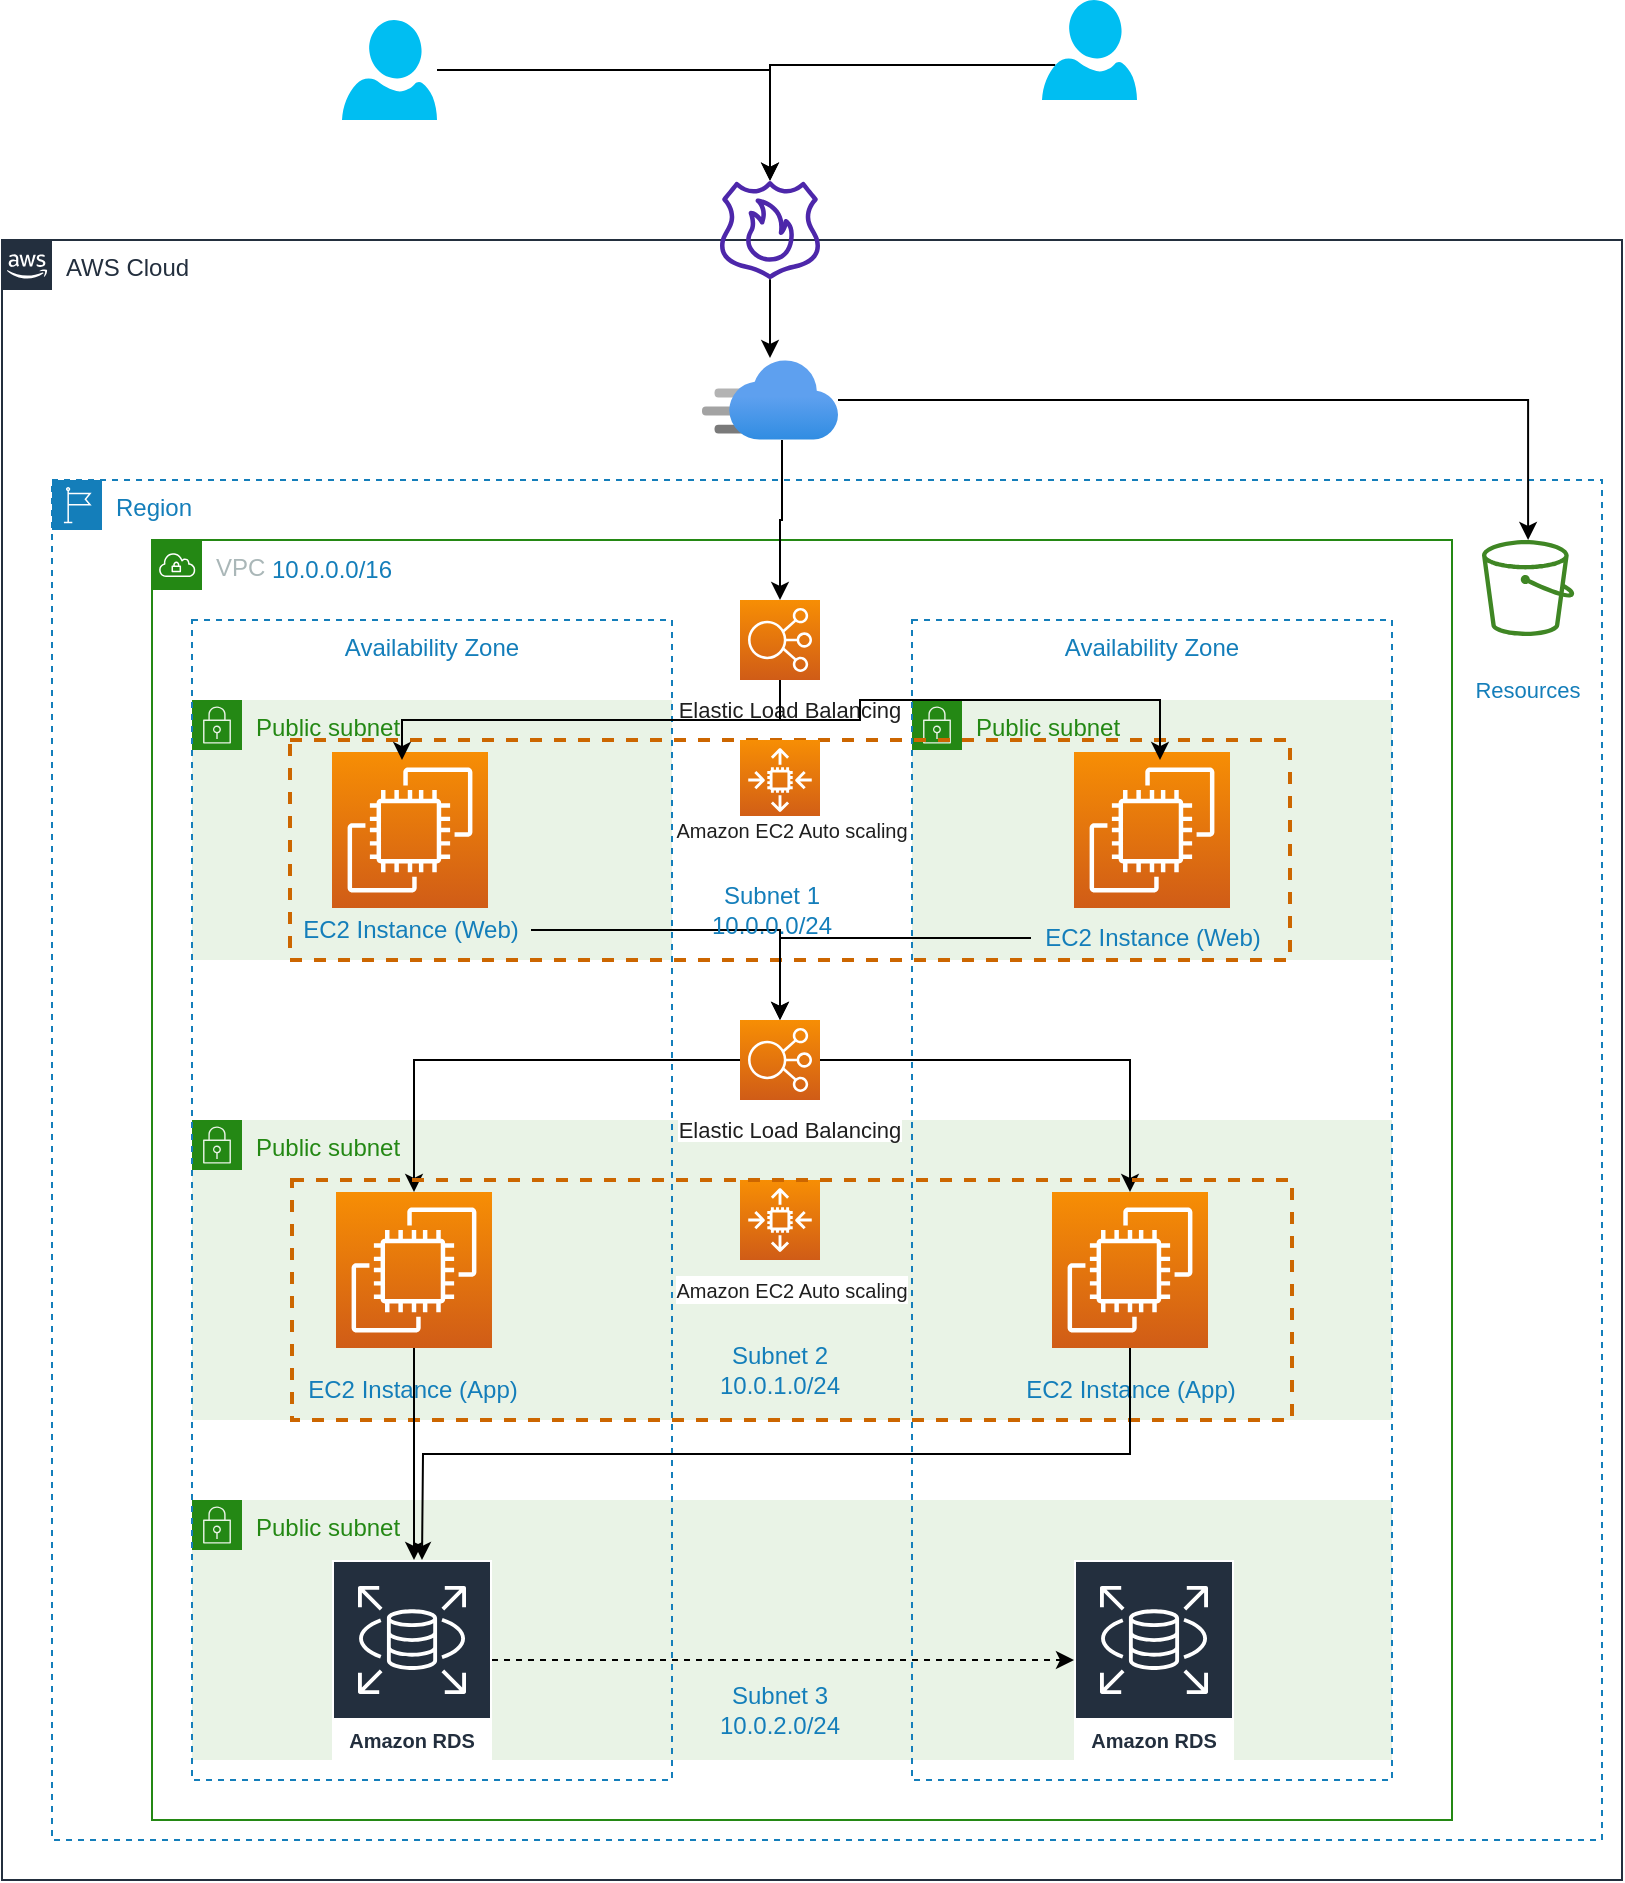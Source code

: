 <mxfile version="20.7.4" type="device"><diagram id="ggspzYH_KVCiO1QB8F7Z" name="Page-1"><mxGraphModel dx="1114" dy="1722" grid="1" gridSize="10" guides="1" tooltips="1" connect="1" arrows="1" fold="1" page="1" pageScale="1" pageWidth="850" pageHeight="1100" math="0" shadow="0"><root><mxCell id="0"/><mxCell id="1" parent="0"/><mxCell id="02P-YWUzhrc92U5afzBy-93" value="" style="group" vertex="1" connectable="0" parent="1"><mxGeometry x="30" y="-1080" width="810" height="940" as="geometry"/></mxCell><mxCell id="02P-YWUzhrc92U5afzBy-2" value="AWS Cloud" style="points=[[0,0],[0.25,0],[0.5,0],[0.75,0],[1,0],[1,0.25],[1,0.5],[1,0.75],[1,1],[0.75,1],[0.5,1],[0.25,1],[0,1],[0,0.75],[0,0.5],[0,0.25]];outlineConnect=0;gradientColor=none;html=1;whiteSpace=wrap;fontSize=12;fontStyle=0;container=0;pointerEvents=0;collapsible=0;recursiveResize=0;shape=mxgraph.aws4.group;grIcon=mxgraph.aws4.group_aws_cloud_alt;strokeColor=#232F3E;fillColor=none;verticalAlign=top;align=left;spacingLeft=30;fontColor=#232F3E;dashed=0;movable=1;resizable=1;rotatable=1;deletable=1;editable=1;connectable=1;" vertex="1" parent="02P-YWUzhrc92U5afzBy-93"><mxGeometry y="120" width="810" height="820" as="geometry"/></mxCell><mxCell id="02P-YWUzhrc92U5afzBy-67" value="" style="sketch=0;outlineConnect=0;fontColor=#232F3E;gradientColor=none;fillColor=#4D27AA;strokeColor=none;dashed=0;verticalLabelPosition=bottom;verticalAlign=top;align=center;html=1;fontSize=12;fontStyle=0;aspect=fixed;pointerEvents=1;shape=mxgraph.aws4.route_53_resolver_dns_firewall;fontFamily=Helvetica;movable=1;resizable=1;rotatable=1;deletable=1;editable=1;connectable=1;" vertex="1" parent="02P-YWUzhrc92U5afzBy-93"><mxGeometry x="359" y="90" width="50" height="50" as="geometry"/></mxCell><mxCell id="02P-YWUzhrc92U5afzBy-72" style="edgeStyle=orthogonalEdgeStyle;rounded=0;orthogonalLoop=1;jettySize=auto;html=1;fontFamily=Helvetica;fontSize=12;fontColor=#147EBA;movable=1;resizable=1;rotatable=1;deletable=1;editable=1;connectable=1;" edge="1" parent="02P-YWUzhrc92U5afzBy-93" source="02P-YWUzhrc92U5afzBy-68" target="02P-YWUzhrc92U5afzBy-67"><mxGeometry relative="1" as="geometry"/></mxCell><mxCell id="02P-YWUzhrc92U5afzBy-68" value="&lt;span style=&quot;color: rgba(0, 0, 0, 0); font-family: monospace; font-size: 0px; text-align: start;&quot;&gt;%3CmxGraphModel%3E%3Croot%3E%3CmxCell%20id%3D%220%22%2F%3E%3CmxCell%20id%3D%221%22%20parent%3D%220%22%2F%3E%3CmxCell%20id%3D%222%22%20value%3D%22Subnet%201%26lt%3Bbr%26gt%3B10.0.0.0%2F24%22%20style%3D%22text%3BstrokeColor%3Dnone%3Balign%3Dcenter%3BfillColor%3Dnone%3Bhtml%3D1%3BverticalAlign%3Dmiddle%3BwhiteSpace%3Dwrap%3Brounded%3D0%3Bdashed%3D1%3BfontFamily%3DHelvetica%3BfontSize%3D12%3BfontColor%3D%23147EBA%3B%22%20vertex%3D%221%22%20parent%3D%221%22%3E%3CmxGeometry%20x%3D%22340%22%20y%3D%22250%22%20width%3D%22140%22%20height%3D%2230%22%20as%3D%22geometry%22%2F%3E%3C%2FmxCell%3E%3C%2Froot%3E%3C%2FmxGraphModel%3E&lt;/span&gt;" style="verticalLabelPosition=bottom;html=1;verticalAlign=top;align=center;strokeColor=none;fillColor=#00BEF2;shape=mxgraph.azure.user;dashed=1;fontFamily=Helvetica;fontSize=12;fontColor=#147EBA;movable=1;resizable=1;rotatable=1;deletable=1;editable=1;connectable=1;" vertex="1" parent="02P-YWUzhrc92U5afzBy-93"><mxGeometry x="170" y="10" width="47.5" height="50" as="geometry"/></mxCell><mxCell id="02P-YWUzhrc92U5afzBy-71" style="edgeStyle=orthogonalEdgeStyle;rounded=0;orthogonalLoop=1;jettySize=auto;html=1;exitX=0.14;exitY=0.65;exitDx=0;exitDy=0;exitPerimeter=0;fontFamily=Helvetica;fontSize=12;fontColor=#147EBA;movable=1;resizable=1;rotatable=1;deletable=1;editable=1;connectable=1;" edge="1" parent="02P-YWUzhrc92U5afzBy-93" source="02P-YWUzhrc92U5afzBy-69" target="02P-YWUzhrc92U5afzBy-67"><mxGeometry relative="1" as="geometry"/></mxCell><mxCell id="02P-YWUzhrc92U5afzBy-69" value="&lt;span style=&quot;color: rgba(0, 0, 0, 0); font-family: monospace; font-size: 0px; text-align: start;&quot;&gt;%3CmxGraphModel%3E%3Croot%3E%3CmxCell%20id%3D%220%22%2F%3E%3CmxCell%20id%3D%221%22%20parent%3D%220%22%2F%3E%3CmxCell%20id%3D%222%22%20value%3D%22Subnet%201%26lt%3Bbr%26gt%3B10.0.0.0%2F24%22%20style%3D%22text%3BstrokeColor%3Dnone%3Balign%3Dcenter%3BfillColor%3Dnone%3Bhtml%3D1%3BverticalAlign%3Dmiddle%3BwhiteSpace%3Dwrap%3Brounded%3D0%3Bdashed%3D1%3BfontFamily%3DHelvetica%3BfontSize%3D12%3BfontColor%3D%23147EBA%3B%22%20vertex%3D%221%22%20parent%3D%221%22%3E%3CmxGeometry%20x%3D%22340%22%20y%3D%22250%22%20width%3D%22140%22%20height%3D%2230%22%20as%3D%22geometry%22%2F%3E%3C%2FmxCell%3E%3C%2Froot%3E%3C%2FmxGraphModel%3E&lt;/span&gt;" style="verticalLabelPosition=bottom;html=1;verticalAlign=top;align=center;strokeColor=none;fillColor=#00BEF2;shape=mxgraph.azure.user;dashed=1;fontFamily=Helvetica;fontSize=12;fontColor=#147EBA;movable=1;resizable=1;rotatable=1;deletable=1;editable=1;connectable=1;" vertex="1" parent="02P-YWUzhrc92U5afzBy-93"><mxGeometry x="520" width="47.5" height="50" as="geometry"/></mxCell><mxCell id="02P-YWUzhrc92U5afzBy-4" value="Region" style="points=[[0,0],[0.25,0],[0.5,0],[0.75,0],[1,0],[1,0.25],[1,0.5],[1,0.75],[1,1],[0.75,1],[0.5,1],[0.25,1],[0,1],[0,0.75],[0,0.5],[0,0.25]];outlineConnect=0;gradientColor=none;html=1;whiteSpace=wrap;fontSize=12;fontStyle=0;container=1;pointerEvents=0;collapsible=0;recursiveResize=0;shape=mxgraph.aws4.group;grIcon=mxgraph.aws4.group_region;strokeColor=#147EBA;fillColor=none;verticalAlign=top;align=left;spacingLeft=30;fontColor=#147EBA;dashed=1;movable=1;resizable=1;rotatable=1;deletable=1;editable=1;connectable=1;" vertex="1" parent="02P-YWUzhrc92U5afzBy-93"><mxGeometry x="25" y="240" width="775" height="680" as="geometry"/></mxCell><mxCell id="02P-YWUzhrc92U5afzBy-3" value="VPC" style="points=[[0,0],[0.25,0],[0.5,0],[0.75,0],[1,0],[1,0.25],[1,0.5],[1,0.75],[1,1],[0.75,1],[0.5,1],[0.25,1],[0,1],[0,0.75],[0,0.5],[0,0.25]];outlineConnect=0;gradientColor=none;html=1;whiteSpace=wrap;fontSize=12;fontStyle=0;container=1;pointerEvents=0;collapsible=0;recursiveResize=0;shape=mxgraph.aws4.group;grIcon=mxgraph.aws4.group_vpc;strokeColor=#248814;fillColor=none;verticalAlign=top;align=left;spacingLeft=30;fontColor=#AAB7B8;dashed=0;movable=1;resizable=1;rotatable=1;deletable=1;editable=1;connectable=1;" vertex="1" parent="02P-YWUzhrc92U5afzBy-4"><mxGeometry x="50" y="30" width="650" height="640" as="geometry"/></mxCell><mxCell id="02P-YWUzhrc92U5afzBy-75" value="&lt;span style=&quot;color: rgba(0, 0, 0, 0); font-family: monospace; font-size: 0px; text-align: start;&quot;&gt;%3CmxGraphModel%3E%3Croot%3E%3CmxCell%20id%3D%220%22%2F%3E%3CmxCell%20id%3D%221%22%20parent%3D%220%22%2F%3E%3CmxCell%20id%3D%222%22%20value%3D%22%26lt%3Bspan%20style%3D%26quot%3Bcolor%3A%20rgb(31%2C%2031%2C%2031)%3B%20font-family%3A%20%26amp%3Bquot%3BSource%20Sans%20Pro%26amp%3Bquot%3B%2C%20Arial%2C%20sans-serif%3B%20text-align%3A%20left%3B%20background-color%3A%20rgb(255%2C%20255%2C%20255)%3B%26quot%3B%26gt%3B%26lt%3Bfont%20style%3D%26quot%3Bfont-size%3A%2010px%3B%26quot%3B%26gt%3BAmazon%20EC2%20Auto%20scaling%26lt%3B%2Ffont%26gt%3B%26lt%3B%2Fspan%26gt%3B%22%20style%3D%22text%3BstrokeColor%3Dnone%3Balign%3Dcenter%3BfillColor%3Dnone%3Bhtml%3D1%3BverticalAlign%3Dmiddle%3BwhiteSpace%3Dwrap%3Brounded%3D0%3Bdashed%3D1%3BfontFamily%3DHelvetica%3BfontSize%3D12%3BfontColor%3D%23147EBA%3B%22%20vertex%3D%221%22%20parent%3D%221%22%3E%3CmxGeometry%20x%3D%22340%22%20y%3D%22300%22%20width%3D%22150%22%20height%3D%2230%22%20as%3D%22geometry%22%2F%3E%3C%2FmxCell%3E%3C%2Froot%3E%3C%2FmxGraphModel%3E&lt;/span&gt;&lt;span style=&quot;color: rgb(31, 31, 31); font-family: &amp;quot;Source Sans Pro&amp;quot;, Arial, sans-serif; text-align: start; background-color: rgb(255, 255, 255); font-size: 11px;&quot;&gt;Elastic Load Balancing&lt;/span&gt;" style="text;strokeColor=none;align=center;fillColor=none;html=1;verticalAlign=middle;whiteSpace=wrap;rounded=0;dashed=1;fontFamily=Helvetica;fontSize=12;fontColor=#147EBA;movable=1;resizable=1;rotatable=1;deletable=1;editable=1;connectable=1;" vertex="1" parent="02P-YWUzhrc92U5afzBy-3"><mxGeometry x="244" y="70" width="150" height="30" as="geometry"/></mxCell><mxCell id="02P-YWUzhrc92U5afzBy-63" value="Public subnet" style="points=[[0,0],[0.25,0],[0.5,0],[0.75,0],[1,0],[1,0.25],[1,0.5],[1,0.75],[1,1],[0.75,1],[0.5,1],[0.25,1],[0,1],[0,0.75],[0,0.5],[0,0.25]];outlineConnect=0;gradientColor=none;html=1;whiteSpace=wrap;fontSize=12;fontStyle=0;container=1;pointerEvents=0;collapsible=0;recursiveResize=0;shape=mxgraph.aws4.group;grIcon=mxgraph.aws4.group_security_group;grStroke=0;strokeColor=#248814;fillColor=#E9F3E6;verticalAlign=top;align=left;spacingLeft=30;fontColor=#248814;dashed=0;fontFamily=Helvetica;movable=1;resizable=1;rotatable=1;deletable=1;editable=1;connectable=1;" vertex="1" parent="02P-YWUzhrc92U5afzBy-3"><mxGeometry x="20" y="480" width="600" height="130" as="geometry"/></mxCell><mxCell id="02P-YWUzhrc92U5afzBy-64" value="Subnet 3&lt;br&gt;10.0.2.0/24" style="text;strokeColor=none;align=center;fillColor=none;html=1;verticalAlign=middle;whiteSpace=wrap;rounded=0;dashed=1;fontFamily=Helvetica;fontSize=12;fontColor=#147EBA;movable=1;resizable=1;rotatable=1;deletable=1;editable=1;connectable=1;" vertex="1" parent="02P-YWUzhrc92U5afzBy-63"><mxGeometry x="224" y="90" width="140" height="30" as="geometry"/></mxCell><mxCell id="02P-YWUzhrc92U5afzBy-62" value="Public subnet" style="points=[[0,0],[0.25,0],[0.5,0],[0.75,0],[1,0],[1,0.25],[1,0.5],[1,0.75],[1,1],[0.75,1],[0.5,1],[0.25,1],[0,1],[0,0.75],[0,0.5],[0,0.25]];outlineConnect=0;gradientColor=none;html=1;whiteSpace=wrap;fontSize=12;fontStyle=0;container=1;pointerEvents=0;collapsible=0;recursiveResize=0;shape=mxgraph.aws4.group;grIcon=mxgraph.aws4.group_security_group;grStroke=0;strokeColor=#248814;fillColor=#E9F3E6;verticalAlign=top;align=left;spacingLeft=30;fontColor=#248814;dashed=0;fontFamily=Helvetica;movable=1;resizable=1;rotatable=1;deletable=1;editable=1;connectable=1;" vertex="1" parent="02P-YWUzhrc92U5afzBy-3"><mxGeometry x="20" y="290" width="600" height="150" as="geometry"/></mxCell><mxCell id="02P-YWUzhrc92U5afzBy-76" value="&lt;span style=&quot;color: rgba(0, 0, 0, 0); font-family: monospace; font-size: 0px; text-align: start;&quot;&gt;%3CmxGraphModel%3E%3Croot%3E%3CmxCell%20id%3D%220%22%2F%3E%3CmxCell%20id%3D%221%22%20parent%3D%220%22%2F%3E%3CmxCell%20id%3D%222%22%20value%3D%22%26lt%3Bspan%20style%3D%26quot%3Bcolor%3A%20rgb(31%2C%2031%2C%2031)%3B%20font-family%3A%20%26amp%3Bquot%3BSource%20Sans%20Pro%26amp%3Bquot%3B%2C%20Arial%2C%20sans-serif%3B%20text-align%3A%20left%3B%20background-color%3A%20rgb(255%2C%20255%2C%20255)%3B%26quot%3B%26gt%3B%26lt%3Bfont%20style%3D%26quot%3Bfont-size%3A%2010px%3B%26quot%3B%26gt%3BAmazon%20EC2%20Auto%20scaling%26lt%3B%2Ffont%26gt%3B%26lt%3B%2Fspan%26gt%3B%22%20style%3D%22text%3BstrokeColor%3Dnone%3Balign%3Dcenter%3BfillColor%3Dnone%3Bhtml%3D1%3BverticalAlign%3Dmiddle%3BwhiteSpace%3Dwrap%3Brounded%3D0%3Bdashed%3D1%3BfontFamily%3DHelvetica%3BfontSize%3D12%3BfontColor%3D%23147EBA%3B%22%20vertex%3D%221%22%20parent%3D%221%22%3E%3CmxGeometry%20x%3D%22340%22%20y%3D%22300%22%20width%3D%22150%22%20height%3D%2230%22%20as%3D%22geometry%22%2F%3E%3C%2FmxCell%3E%3C%2Froot%3E%3C%2FmxGraphModel%3E&lt;/span&gt;&lt;span style=&quot;color: rgb(31, 31, 31); font-family: &amp;quot;Source Sans Pro&amp;quot;, Arial, sans-serif; text-align: start; background-color: rgb(255, 255, 255); font-size: 11px;&quot;&gt;Elastic Load Balancing&lt;/span&gt;" style="text;strokeColor=none;align=center;fillColor=none;html=1;verticalAlign=middle;whiteSpace=wrap;rounded=0;dashed=1;fontFamily=Helvetica;fontSize=12;fontColor=#147EBA;movable=1;resizable=1;rotatable=1;deletable=1;editable=1;connectable=1;" vertex="1" parent="02P-YWUzhrc92U5afzBy-62"><mxGeometry x="224" y="-10" width="150" height="30" as="geometry"/></mxCell><mxCell id="02P-YWUzhrc92U5afzBy-32" value="Public subnet" style="points=[[0,0],[0.25,0],[0.5,0],[0.75,0],[1,0],[1,0.25],[1,0.5],[1,0.75],[1,1],[0.75,1],[0.5,1],[0.25,1],[0,1],[0,0.75],[0,0.5],[0,0.25]];outlineConnect=0;gradientColor=none;html=1;whiteSpace=wrap;fontSize=12;fontStyle=0;container=1;pointerEvents=0;collapsible=0;recursiveResize=0;shape=mxgraph.aws4.group;grIcon=mxgraph.aws4.group_security_group;grStroke=0;strokeColor=#248814;fillColor=#E9F3E6;verticalAlign=top;align=left;spacingLeft=30;fontColor=#248814;dashed=0;labelBackgroundColor=none;movable=1;resizable=1;rotatable=1;deletable=1;editable=1;connectable=1;" vertex="1" parent="02P-YWUzhrc92U5afzBy-3"><mxGeometry x="380" y="80" width="240" height="130" as="geometry"/></mxCell><mxCell id="02P-YWUzhrc92U5afzBy-26" value="Public subnet" style="points=[[0,0],[0.25,0],[0.5,0],[0.75,0],[1,0],[1,0.25],[1,0.5],[1,0.75],[1,1],[0.75,1],[0.5,1],[0.25,1],[0,1],[0,0.75],[0,0.5],[0,0.25]];outlineConnect=0;gradientColor=none;html=1;whiteSpace=wrap;fontSize=12;fontStyle=0;container=1;pointerEvents=0;collapsible=0;recursiveResize=0;shape=mxgraph.aws4.group;grIcon=mxgraph.aws4.group_security_group;grStroke=0;strokeColor=#248814;fillColor=#E9F3E6;verticalAlign=top;align=left;spacingLeft=30;fontColor=#248814;dashed=0;labelBackgroundColor=none;movable=1;resizable=1;rotatable=1;deletable=1;editable=1;connectable=1;" vertex="1" parent="02P-YWUzhrc92U5afzBy-3"><mxGeometry x="20" y="80" width="240" height="130" as="geometry"/></mxCell><mxCell id="02P-YWUzhrc92U5afzBy-7" value="Availability Zone" style="fillColor=none;strokeColor=#147EBA;dashed=1;verticalAlign=top;fontStyle=0;fontColor=#147EBA;movable=1;resizable=1;rotatable=1;deletable=1;editable=1;connectable=1;" vertex="1" parent="02P-YWUzhrc92U5afzBy-3"><mxGeometry x="20" y="40" width="240" height="580" as="geometry"/></mxCell><mxCell id="02P-YWUzhrc92U5afzBy-11" value="Availability Zone" style="fillColor=none;strokeColor=#147EBA;dashed=1;verticalAlign=top;fontStyle=0;fontColor=#147EBA;movable=1;resizable=1;rotatable=1;deletable=1;editable=1;connectable=1;" vertex="1" parent="02P-YWUzhrc92U5afzBy-3"><mxGeometry x="380" y="40" width="240" height="580" as="geometry"/></mxCell><mxCell id="02P-YWUzhrc92U5afzBy-16" value="&lt;h4 style=&quot;font-size: 13px;&quot;&gt;&lt;br style=&quot;font-size: 13px;&quot;&gt;&lt;/h4&gt;" style="sketch=0;points=[[0,0,0],[0.25,0,0],[0.5,0,0],[0.75,0,0],[1,0,0],[0,1,0],[0.25,1,0],[0.5,1,0],[0.75,1,0],[1,1,0],[0,0.25,0],[0,0.5,0],[0,0.75,0],[1,0.25,0],[1,0.5,0],[1,0.75,0]];outlineConnect=0;fontColor=#232F3E;gradientColor=#F78E04;gradientDirection=north;fillColor=#D05C17;strokeColor=#ffffff;dashed=0;verticalLabelPosition=bottom;verticalAlign=top;align=center;html=1;fontSize=13;fontStyle=0;aspect=fixed;shape=mxgraph.aws4.resourceIcon;resIcon=mxgraph.aws4.ec2;labelBackgroundColor=none;movable=1;resizable=1;rotatable=1;deletable=1;editable=1;connectable=1;" vertex="1" parent="02P-YWUzhrc92U5afzBy-3"><mxGeometry x="90" y="106" width="78" height="78" as="geometry"/></mxCell><mxCell id="02P-YWUzhrc92U5afzBy-22" value="" style="sketch=0;points=[[0,0,0],[0.25,0,0],[0.5,0,0],[0.75,0,0],[1,0,0],[0,1,0],[0.25,1,0],[0.5,1,0],[0.75,1,0],[1,1,0],[0,0.25,0],[0,0.5,0],[0,0.75,0],[1,0.25,0],[1,0.5,0],[1,0.75,0]];outlineConnect=0;fontColor=#232F3E;gradientColor=#F78E04;gradientDirection=north;fillColor=#D05C17;strokeColor=#ffffff;dashed=0;verticalLabelPosition=bottom;verticalAlign=top;align=center;html=1;fontSize=12;fontStyle=0;aspect=fixed;shape=mxgraph.aws4.resourceIcon;resIcon=mxgraph.aws4.ec2;movable=1;resizable=1;rotatable=1;deletable=1;editable=1;connectable=1;" vertex="1" parent="02P-YWUzhrc92U5afzBy-3"><mxGeometry x="461" y="106" width="78" height="78" as="geometry"/></mxCell><mxCell id="02P-YWUzhrc92U5afzBy-84" style="edgeStyle=orthogonalEdgeStyle;rounded=0;orthogonalLoop=1;jettySize=auto;html=1;fontFamily=Helvetica;fontSize=11;fontColor=#147EBA;" edge="1" parent="02P-YWUzhrc92U5afzBy-3" source="02P-YWUzhrc92U5afzBy-33" target="02P-YWUzhrc92U5afzBy-59"><mxGeometry relative="1" as="geometry"/></mxCell><mxCell id="02P-YWUzhrc92U5afzBy-33" value="EC2 Instance (Web)" style="text;strokeColor=none;align=center;fillColor=none;html=1;verticalAlign=middle;whiteSpace=wrap;rounded=0;dashed=1;fontFamily=Helvetica;fontSize=12;fontColor=#147EBA;movable=1;resizable=1;rotatable=1;deletable=1;editable=1;connectable=1;" vertex="1" parent="02P-YWUzhrc92U5afzBy-3"><mxGeometry x="68.5" y="180" width="121" height="30" as="geometry"/></mxCell><mxCell id="02P-YWUzhrc92U5afzBy-35" value="EC2 Instance (Web)" style="text;strokeColor=none;align=center;fillColor=none;html=1;verticalAlign=middle;whiteSpace=wrap;rounded=0;dashed=1;fontFamily=Helvetica;fontSize=12;fontColor=#147EBA;movable=1;resizable=1;rotatable=1;deletable=1;editable=1;connectable=1;" vertex="1" parent="02P-YWUzhrc92U5afzBy-3"><mxGeometry x="439.5" y="184" width="121" height="30" as="geometry"/></mxCell><mxCell id="02P-YWUzhrc92U5afzBy-40" value="EC2 Instance (App)" style="text;strokeColor=none;align=center;fillColor=none;html=1;verticalAlign=middle;whiteSpace=wrap;rounded=0;dashed=1;fontFamily=Helvetica;fontSize=12;fontColor=#147EBA;movable=1;resizable=1;rotatable=1;deletable=1;editable=1;connectable=1;" vertex="1" parent="02P-YWUzhrc92U5afzBy-3"><mxGeometry x="69.5" y="410" width="121" height="30" as="geometry"/></mxCell><mxCell id="02P-YWUzhrc92U5afzBy-41" value="EC2 Instance (App)" style="text;strokeColor=none;align=center;fillColor=none;html=1;verticalAlign=middle;whiteSpace=wrap;rounded=0;dashed=1;fontFamily=Helvetica;fontSize=12;fontColor=#147EBA;movable=1;resizable=1;rotatable=1;deletable=1;editable=1;connectable=1;" vertex="1" parent="02P-YWUzhrc92U5afzBy-3"><mxGeometry x="428.5" y="410" width="121" height="30" as="geometry"/></mxCell><mxCell id="02P-YWUzhrc92U5afzBy-91" style="edgeStyle=orthogonalEdgeStyle;rounded=0;orthogonalLoop=1;jettySize=auto;html=1;fontFamily=Helvetica;fontSize=11;fontColor=#147EBA;dashed=1;" edge="1" parent="02P-YWUzhrc92U5afzBy-3" source="02P-YWUzhrc92U5afzBy-45" target="02P-YWUzhrc92U5afzBy-46"><mxGeometry relative="1" as="geometry"/></mxCell><mxCell id="02P-YWUzhrc92U5afzBy-45" value="Amazon RDS" style="sketch=0;outlineConnect=0;fontColor=#232F3E;gradientColor=none;strokeColor=#ffffff;fillColor=#232F3E;dashed=0;verticalLabelPosition=middle;verticalAlign=bottom;align=center;html=1;whiteSpace=wrap;fontSize=10;fontStyle=1;spacing=3;shape=mxgraph.aws4.productIcon;prIcon=mxgraph.aws4.rds;fontFamily=Helvetica;movable=1;resizable=1;rotatable=1;deletable=1;editable=1;connectable=1;" vertex="1" parent="02P-YWUzhrc92U5afzBy-3"><mxGeometry x="90" y="510" width="80" height="100" as="geometry"/></mxCell><mxCell id="02P-YWUzhrc92U5afzBy-46" value="Amazon RDS" style="sketch=0;outlineConnect=0;fontColor=#232F3E;gradientColor=none;strokeColor=#ffffff;fillColor=#232F3E;dashed=0;verticalLabelPosition=middle;verticalAlign=bottom;align=center;html=1;whiteSpace=wrap;fontSize=10;fontStyle=1;spacing=3;shape=mxgraph.aws4.productIcon;prIcon=mxgraph.aws4.rds;fontFamily=Helvetica;movable=1;resizable=1;rotatable=1;deletable=1;editable=1;connectable=1;" vertex="1" parent="02P-YWUzhrc92U5afzBy-3"><mxGeometry x="461" y="510" width="80" height="100" as="geometry"/></mxCell><mxCell id="02P-YWUzhrc92U5afzBy-50" value="" style="whiteSpace=wrap;html=1;dashed=1;strokeColor=#CC6600;fontFamily=Helvetica;fontSize=12;fillColor=none;strokeWidth=2;movable=1;resizable=1;rotatable=1;deletable=1;editable=1;connectable=1;" vertex="1" parent="02P-YWUzhrc92U5afzBy-3"><mxGeometry x="69" y="100" width="500" height="110" as="geometry"/></mxCell><mxCell id="02P-YWUzhrc92U5afzBy-52" value="" style="sketch=0;points=[[0,0,0],[0.25,0,0],[0.5,0,0],[0.75,0,0],[1,0,0],[0,1,0],[0.25,1,0],[0.5,1,0],[0.75,1,0],[1,1,0],[0,0.25,0],[0,0.5,0],[0,0.75,0],[1,0.25,0],[1,0.5,0],[1,0.75,0]];outlineConnect=0;fontColor=#232F3E;gradientColor=#F78E04;gradientDirection=north;fillColor=#D05C17;strokeColor=#ffffff;dashed=0;verticalLabelPosition=bottom;verticalAlign=top;align=center;html=1;fontSize=12;fontStyle=0;aspect=fixed;shape=mxgraph.aws4.resourceIcon;resIcon=mxgraph.aws4.auto_scaling2;fontFamily=Helvetica;movable=1;resizable=1;rotatable=1;deletable=1;editable=1;connectable=1;" vertex="1" parent="02P-YWUzhrc92U5afzBy-3"><mxGeometry x="294" y="100" width="40" height="40" as="geometry"/></mxCell><mxCell id="02P-YWUzhrc92U5afzBy-53" value="" style="sketch=0;points=[[0,0,0],[0.25,0,0],[0.5,0,0],[0.75,0,0],[1,0,0],[0,1,0],[0.25,1,0],[0.5,1,0],[0.75,1,0],[1,1,0],[0,0.25,0],[0,0.5,0],[0,0.75,0],[1,0.25,0],[1,0.5,0],[1,0.75,0]];outlineConnect=0;fontColor=#232F3E;gradientColor=#F78E04;gradientDirection=north;fillColor=#D05C17;strokeColor=#ffffff;dashed=0;verticalLabelPosition=bottom;verticalAlign=top;align=center;html=1;fontSize=12;fontStyle=0;aspect=fixed;shape=mxgraph.aws4.resourceIcon;resIcon=mxgraph.aws4.auto_scaling2;fontFamily=Helvetica;movable=1;resizable=1;rotatable=1;deletable=1;editable=1;connectable=1;" vertex="1" parent="02P-YWUzhrc92U5afzBy-3"><mxGeometry x="294" y="320" width="40" height="40" as="geometry"/></mxCell><mxCell id="02P-YWUzhrc92U5afzBy-54" value="Subnet 1&lt;br&gt;10.0.0.0/24" style="text;strokeColor=none;align=center;fillColor=none;html=1;verticalAlign=middle;whiteSpace=wrap;rounded=0;dashed=1;fontFamily=Helvetica;fontSize=12;fontColor=#147EBA;movable=1;resizable=1;rotatable=1;deletable=1;editable=1;connectable=1;" vertex="1" parent="02P-YWUzhrc92U5afzBy-3"><mxGeometry x="240" y="170" width="140" height="30" as="geometry"/></mxCell><mxCell id="02P-YWUzhrc92U5afzBy-55" value="Subnet 2&lt;br&gt;10.0.1.0/24" style="text;strokeColor=none;align=center;fillColor=none;html=1;verticalAlign=middle;whiteSpace=wrap;rounded=0;dashed=1;fontFamily=Helvetica;fontSize=12;fontColor=#147EBA;movable=1;resizable=1;rotatable=1;deletable=1;editable=1;connectable=1;" vertex="1" parent="02P-YWUzhrc92U5afzBy-3"><mxGeometry x="244" y="400" width="140" height="30" as="geometry"/></mxCell><mxCell id="02P-YWUzhrc92U5afzBy-57" value="10.0.0.0/16" style="text;strokeColor=none;align=center;fillColor=none;html=1;verticalAlign=middle;whiteSpace=wrap;rounded=0;dashed=1;fontFamily=Helvetica;fontSize=12;fontColor=#147EBA;movable=1;resizable=1;rotatable=1;deletable=1;editable=1;connectable=1;" vertex="1" parent="02P-YWUzhrc92U5afzBy-3"><mxGeometry x="20" width="140" height="30" as="geometry"/></mxCell><mxCell id="02P-YWUzhrc92U5afzBy-83" style="edgeStyle=orthogonalEdgeStyle;rounded=0;orthogonalLoop=1;jettySize=auto;html=1;entryX=0.87;entryY=0.091;entryDx=0;entryDy=0;entryPerimeter=0;fontFamily=Helvetica;fontSize=11;fontColor=#147EBA;" edge="1" parent="02P-YWUzhrc92U5afzBy-3" source="02P-YWUzhrc92U5afzBy-58" target="02P-YWUzhrc92U5afzBy-50"><mxGeometry relative="1" as="geometry"/></mxCell><mxCell id="02P-YWUzhrc92U5afzBy-86" style="edgeStyle=orthogonalEdgeStyle;rounded=0;orthogonalLoop=1;jettySize=auto;html=1;entryX=0.112;entryY=0.091;entryDx=0;entryDy=0;entryPerimeter=0;fontFamily=Helvetica;fontSize=11;fontColor=#147EBA;" edge="1" parent="02P-YWUzhrc92U5afzBy-3" source="02P-YWUzhrc92U5afzBy-58" target="02P-YWUzhrc92U5afzBy-50"><mxGeometry relative="1" as="geometry"/></mxCell><mxCell id="02P-YWUzhrc92U5afzBy-58" value="" style="sketch=0;points=[[0,0,0],[0.25,0,0],[0.5,0,0],[0.75,0,0],[1,0,0],[0,1,0],[0.25,1,0],[0.5,1,0],[0.75,1,0],[1,1,0],[0,0.25,0],[0,0.5,0],[0,0.75,0],[1,0.25,0],[1,0.5,0],[1,0.75,0]];outlineConnect=0;fontColor=#232F3E;gradientColor=#F78E04;gradientDirection=north;fillColor=#D05C17;strokeColor=#ffffff;dashed=0;verticalLabelPosition=bottom;verticalAlign=top;align=center;html=1;fontSize=12;fontStyle=0;aspect=fixed;shape=mxgraph.aws4.resourceIcon;resIcon=mxgraph.aws4.elastic_load_balancing;fontFamily=Helvetica;movable=1;resizable=1;rotatable=1;deletable=1;editable=1;connectable=1;" vertex="1" parent="02P-YWUzhrc92U5afzBy-3"><mxGeometry x="294" y="30" width="40" height="40" as="geometry"/></mxCell><mxCell id="02P-YWUzhrc92U5afzBy-87" style="edgeStyle=orthogonalEdgeStyle;rounded=0;orthogonalLoop=1;jettySize=auto;html=1;fontFamily=Helvetica;fontSize=11;fontColor=#147EBA;" edge="1" parent="02P-YWUzhrc92U5afzBy-3" source="02P-YWUzhrc92U5afzBy-59" target="02P-YWUzhrc92U5afzBy-38"><mxGeometry relative="1" as="geometry"/></mxCell><mxCell id="02P-YWUzhrc92U5afzBy-88" style="edgeStyle=orthogonalEdgeStyle;rounded=0;orthogonalLoop=1;jettySize=auto;html=1;exitX=1;exitY=0.5;exitDx=0;exitDy=0;exitPerimeter=0;entryX=0.5;entryY=0;entryDx=0;entryDy=0;entryPerimeter=0;fontFamily=Helvetica;fontSize=11;fontColor=#147EBA;" edge="1" parent="02P-YWUzhrc92U5afzBy-3" source="02P-YWUzhrc92U5afzBy-59" target="02P-YWUzhrc92U5afzBy-39"><mxGeometry relative="1" as="geometry"/></mxCell><mxCell id="02P-YWUzhrc92U5afzBy-59" value="" style="sketch=0;points=[[0,0,0],[0.25,0,0],[0.5,0,0],[0.75,0,0],[1,0,0],[0,1,0],[0.25,1,0],[0.5,1,0],[0.75,1,0],[1,1,0],[0,0.25,0],[0,0.5,0],[0,0.75,0],[1,0.25,0],[1,0.5,0],[1,0.75,0]];outlineConnect=0;fontColor=#232F3E;gradientColor=#F78E04;gradientDirection=north;fillColor=#D05C17;strokeColor=#ffffff;dashed=0;verticalLabelPosition=bottom;verticalAlign=top;align=center;html=1;fontSize=12;fontStyle=0;aspect=fixed;shape=mxgraph.aws4.resourceIcon;resIcon=mxgraph.aws4.elastic_load_balancing;fontFamily=Helvetica;movable=1;resizable=1;rotatable=1;deletable=1;editable=1;connectable=1;" vertex="1" parent="02P-YWUzhrc92U5afzBy-3"><mxGeometry x="294" y="240" width="40" height="40" as="geometry"/></mxCell><mxCell id="02P-YWUzhrc92U5afzBy-51" value="" style="whiteSpace=wrap;html=1;dashed=1;strokeColor=#CC6600;fontFamily=Helvetica;fontSize=12;fillColor=none;strokeWidth=2;movable=1;resizable=1;rotatable=1;deletable=1;editable=1;connectable=1;" vertex="1" parent="02P-YWUzhrc92U5afzBy-3"><mxGeometry x="70" y="320" width="500" height="120" as="geometry"/></mxCell><mxCell id="02P-YWUzhrc92U5afzBy-89" style="edgeStyle=orthogonalEdgeStyle;rounded=0;orthogonalLoop=1;jettySize=auto;html=1;exitX=0.5;exitY=1;exitDx=0;exitDy=0;exitPerimeter=0;fontFamily=Helvetica;fontSize=11;fontColor=#147EBA;" edge="1" parent="02P-YWUzhrc92U5afzBy-3" source="02P-YWUzhrc92U5afzBy-38"><mxGeometry relative="1" as="geometry"><mxPoint x="131" y="510" as="targetPoint"/></mxGeometry></mxCell><mxCell id="02P-YWUzhrc92U5afzBy-38" value="&lt;h4 style=&quot;font-size: 13px;&quot;&gt;&lt;br style=&quot;font-size: 13px;&quot;&gt;&lt;/h4&gt;" style="sketch=0;points=[[0,0,0],[0.25,0,0],[0.5,0,0],[0.75,0,0],[1,0,0],[0,1,0],[0.25,1,0],[0.5,1,0],[0.75,1,0],[1,1,0],[0,0.25,0],[0,0.5,0],[0,0.75,0],[1,0.25,0],[1,0.5,0],[1,0.75,0]];outlineConnect=0;fontColor=#232F3E;gradientColor=#F78E04;gradientDirection=north;fillColor=#D05C17;strokeColor=#ffffff;dashed=0;verticalLabelPosition=bottom;verticalAlign=top;align=center;html=1;fontSize=13;fontStyle=0;aspect=fixed;shape=mxgraph.aws4.resourceIcon;resIcon=mxgraph.aws4.ec2;labelBackgroundColor=none;movable=1;resizable=1;rotatable=1;deletable=1;editable=1;connectable=1;" vertex="1" parent="02P-YWUzhrc92U5afzBy-3"><mxGeometry x="92" y="326" width="78" height="78" as="geometry"/></mxCell><mxCell id="02P-YWUzhrc92U5afzBy-39" value="&lt;h4 style=&quot;font-size: 13px;&quot;&gt;&lt;br style=&quot;font-size: 13px;&quot;&gt;&lt;/h4&gt;" style="sketch=0;points=[[0,0,0],[0.25,0,0],[0.5,0,0],[0.75,0,0],[1,0,0],[0,1,0],[0.25,1,0],[0.5,1,0],[0.75,1,0],[1,1,0],[0,0.25,0],[0,0.5,0],[0,0.75,0],[1,0.25,0],[1,0.5,0],[1,0.75,0]];outlineConnect=0;fontColor=#232F3E;gradientColor=#F78E04;gradientDirection=north;fillColor=#D05C17;strokeColor=#ffffff;dashed=0;verticalLabelPosition=bottom;verticalAlign=top;align=center;html=1;fontSize=13;fontStyle=0;aspect=fixed;shape=mxgraph.aws4.resourceIcon;resIcon=mxgraph.aws4.ec2;labelBackgroundColor=none;movable=1;resizable=1;rotatable=1;deletable=1;editable=1;connectable=1;" vertex="1" parent="02P-YWUzhrc92U5afzBy-3"><mxGeometry x="450" y="326" width="78" height="78" as="geometry"/></mxCell><mxCell id="02P-YWUzhrc92U5afzBy-73" value="&lt;span style=&quot;color: rgb(31, 31, 31); font-family: &amp;quot;Source Sans Pro&amp;quot;, Arial, sans-serif; text-align: left; background-color: rgb(255, 255, 255);&quot;&gt;&lt;font style=&quot;font-size: 10px;&quot;&gt;Amazon EC2 Auto scaling&lt;/font&gt;&lt;/span&gt;" style="text;strokeColor=none;align=center;fillColor=none;html=1;verticalAlign=middle;whiteSpace=wrap;rounded=0;dashed=1;fontFamily=Helvetica;fontSize=12;fontColor=#147EBA;movable=1;resizable=1;rotatable=1;deletable=1;editable=1;connectable=1;" vertex="1" parent="02P-YWUzhrc92U5afzBy-3"><mxGeometry x="245" y="130" width="150" height="30" as="geometry"/></mxCell><mxCell id="02P-YWUzhrc92U5afzBy-74" value="&lt;span style=&quot;color: rgb(31, 31, 31); font-family: &amp;quot;Source Sans Pro&amp;quot;, Arial, sans-serif; text-align: left; background-color: rgb(255, 255, 255);&quot;&gt;&lt;font style=&quot;font-size: 10px;&quot;&gt;Amazon EC2 Auto scaling&lt;/font&gt;&lt;/span&gt;" style="text;strokeColor=none;align=center;fillColor=none;html=1;verticalAlign=middle;whiteSpace=wrap;rounded=0;dashed=1;fontFamily=Helvetica;fontSize=12;fontColor=#147EBA;movable=1;resizable=1;rotatable=1;deletable=1;editable=1;connectable=1;" vertex="1" parent="02P-YWUzhrc92U5afzBy-3"><mxGeometry x="245" y="360" width="150" height="30" as="geometry"/></mxCell><mxCell id="02P-YWUzhrc92U5afzBy-85" style="edgeStyle=orthogonalEdgeStyle;rounded=0;orthogonalLoop=1;jettySize=auto;html=1;fontFamily=Helvetica;fontSize=11;fontColor=#147EBA;entryX=0.5;entryY=0;entryDx=0;entryDy=0;entryPerimeter=0;" edge="1" parent="02P-YWUzhrc92U5afzBy-3" source="02P-YWUzhrc92U5afzBy-35" target="02P-YWUzhrc92U5afzBy-59"><mxGeometry relative="1" as="geometry"><mxPoint x="315" y="230" as="targetPoint"/></mxGeometry></mxCell><mxCell id="02P-YWUzhrc92U5afzBy-77" value="" style="sketch=0;outlineConnect=0;fontColor=#232F3E;gradientColor=none;fillColor=#3F8624;strokeColor=none;dashed=0;verticalLabelPosition=bottom;verticalAlign=top;align=center;html=1;fontSize=12;fontStyle=0;aspect=fixed;pointerEvents=1;shape=mxgraph.aws4.bucket;fontFamily=Helvetica;" vertex="1" parent="02P-YWUzhrc92U5afzBy-4"><mxGeometry x="715" y="30" width="46.15" height="48" as="geometry"/></mxCell><mxCell id="02P-YWUzhrc92U5afzBy-78" value="Resources" style="text;strokeColor=none;align=center;fillColor=none;html=1;verticalAlign=middle;whiteSpace=wrap;rounded=0;dashed=1;fontFamily=Helvetica;fontSize=11;fontColor=#147EBA;" vertex="1" parent="02P-YWUzhrc92U5afzBy-4"><mxGeometry x="708.08" y="90" width="60" height="30" as="geometry"/></mxCell><mxCell id="02P-YWUzhrc92U5afzBy-80" style="edgeStyle=orthogonalEdgeStyle;rounded=0;orthogonalLoop=1;jettySize=auto;html=1;fontFamily=Helvetica;fontSize=11;fontColor=#147EBA;" edge="1" parent="02P-YWUzhrc92U5afzBy-93" source="02P-YWUzhrc92U5afzBy-65" target="02P-YWUzhrc92U5afzBy-77"><mxGeometry relative="1" as="geometry"/></mxCell><mxCell id="02P-YWUzhrc92U5afzBy-81" value="" style="edgeStyle=orthogonalEdgeStyle;rounded=0;orthogonalLoop=1;jettySize=auto;html=1;fontFamily=Helvetica;fontSize=11;fontColor=#147EBA;" edge="1" parent="02P-YWUzhrc92U5afzBy-93" source="02P-YWUzhrc92U5afzBy-65" target="02P-YWUzhrc92U5afzBy-58"><mxGeometry x="-0.506" y="-20" relative="1" as="geometry"><Array as="points"><mxPoint x="390" y="260"/><mxPoint x="389" y="260"/></Array><mxPoint as="offset"/></mxGeometry></mxCell><mxCell id="02P-YWUzhrc92U5afzBy-65" value="" style="aspect=fixed;html=1;points=[];align=center;image;fontSize=12;image=img/lib/azure2/networking/CDN_Profiles.svg;dashed=1;strokeColor=#147EBA;fontFamily=Helvetica;fontColor=#147EBA;fillColor=none;movable=1;resizable=1;rotatable=1;deletable=1;editable=1;connectable=1;" vertex="1" parent="02P-YWUzhrc92U5afzBy-93"><mxGeometry x="350" y="180" width="68" height="40" as="geometry"/></mxCell><mxCell id="02P-YWUzhrc92U5afzBy-79" style="edgeStyle=orthogonalEdgeStyle;rounded=0;orthogonalLoop=1;jettySize=auto;html=1;entryX=0.5;entryY=-0.025;entryDx=0;entryDy=0;entryPerimeter=0;fontFamily=Helvetica;fontSize=11;fontColor=#147EBA;" edge="1" parent="02P-YWUzhrc92U5afzBy-93" source="02P-YWUzhrc92U5afzBy-67" target="02P-YWUzhrc92U5afzBy-65"><mxGeometry relative="1" as="geometry"/></mxCell><mxCell id="02P-YWUzhrc92U5afzBy-90" style="edgeStyle=orthogonalEdgeStyle;rounded=0;orthogonalLoop=1;jettySize=auto;html=1;exitX=0.5;exitY=1;exitDx=0;exitDy=0;exitPerimeter=0;fontFamily=Helvetica;fontSize=11;fontColor=#147EBA;" edge="1" parent="02P-YWUzhrc92U5afzBy-93" source="02P-YWUzhrc92U5afzBy-39"><mxGeometry relative="1" as="geometry"><mxPoint x="210" y="780" as="targetPoint"/></mxGeometry></mxCell></root></mxGraphModel></diagram></mxfile>
